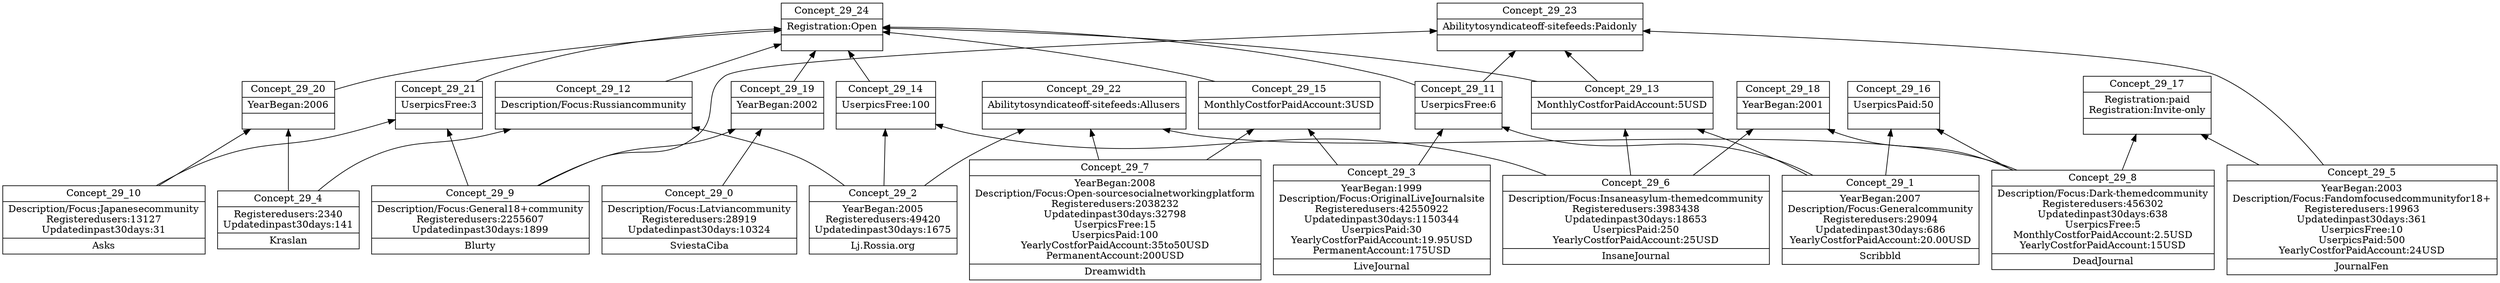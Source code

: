 digraph G { 
	rankdir=BT;
subgraph 29 { 
label="29";
1 [shape=record,label="{Concept_29_7|YearBegan:2008\nDescription/Focus:Open-sourcesocialnetworkingplatform\nRegisteredusers:2038232\nUpdatedinpast30days:32798\nUserpicsFree:15\nUserpicsPaid:100\nYearlyCostforPaidAccount:35to50USD\nPermanentAccount:200USD\n|Dreamwidth\n}"];
2 [shape=record,label="{Concept_29_6|Description/Focus:Insaneasylum-themedcommunity\nRegisteredusers:3983438\nUpdatedinpast30days:18653\nUserpicsPaid:250\nYearlyCostforPaidAccount:25USD\n|InsaneJournal\n}"];
3 [shape=record,label="{Concept_29_9|Description/Focus:General18+community\nRegisteredusers:2255607\nUpdatedinpast30days:1899\n|Blurty\n}"];
4 [shape=record,label="{Concept_29_0|Description/Focus:Latviancommunity\nRegisteredusers:28919\nUpdatedinpast30days:10324\n|SviestaCiba\n}"];
5 [shape=record,label="{Concept_29_4|Registeredusers:2340\nUpdatedinpast30days:141\n|Kraslan\n}"];
6 [shape=record,label="{Concept_29_1|YearBegan:2007\nDescription/Focus:Generalcommunity\nRegisteredusers:29094\nUpdatedinpast30days:686\nYearlyCostforPaidAccount:20.00USD\n|Scribbld\n}"];
7 [shape=record,label="{Concept_29_2|YearBegan:2005\nRegisteredusers:49420\nUpdatedinpast30days:1675\n|Lj.Rossia.org\n}"];
8 [shape=record,label="{Concept_29_5|YearBegan:2003\nDescription/Focus:Fandomfocusedcommunityfor18+\nRegisteredusers:19963\nUpdatedinpast30days:361\nUserpicsFree:10\nUserpicsPaid:500\nYearlyCostforPaidAccount:24USD\n|JournalFen\n}"];
9 [shape=record,label="{Concept_29_3|YearBegan:1999\nDescription/Focus:OriginalLiveJournalsite\nRegisteredusers:42550922\nUpdatedinpast30days:1150344\nUserpicsPaid:30\nYearlyCostforPaidAccount:19.95USD\nPermanentAccount:175USD\n|LiveJournal\n}"];
10 [shape=record,label="{Concept_29_8|Description/Focus:Dark-themedcommunity\nRegisteredusers:456302\nUpdatedinpast30days:638\nUserpicsFree:5\nMonthlyCostforPaidAccount:2.5USD\nYearlyCostforPaidAccount:15USD\n|DeadJournal\n}"];
11 [shape=record,label="{Concept_29_10|Description/Focus:Japanesecommunity\nRegisteredusers:13127\nUpdatedinpast30days:31\n|Asks\n}"];
12 [shape=record,label="{Concept_29_20|YearBegan:2006\n|}"];
13 [shape=record,label="{Concept_29_12|Description/Focus:Russiancommunity\n|}"];
14 [shape=record,label="{Concept_29_17|Registration:paid\nRegistration:Invite-only\n|}"];
15 [shape=record,label="{Concept_29_21|UserpicsFree:3\n|}"];
16 [shape=record,label="{Concept_29_11|UserpicsFree:6\n|}"];
17 [shape=record,label="{Concept_29_14|UserpicsFree:100\n|}"];
18 [shape=record,label="{Concept_29_16|UserpicsPaid:50\n|}"];
19 [shape=record,label="{Concept_29_13|MonthlyCostforPaidAccount:5USD\n|}"];
20 [shape=record,label="{Concept_29_15|MonthlyCostforPaidAccount:3USD\n|}"];
21 [shape=record,label="{Concept_29_19|YearBegan:2002\n|}"];
22 [shape=record,label="{Concept_29_18|YearBegan:2001\n|}"];
23 [shape=record,label="{Concept_29_22|Abilitytosyndicateoff-sitefeeds:Allusers\n|}"];
24 [shape=record,label="{Concept_29_23|Abilitytosyndicateoff-sitefeeds:Paidonly\n|}"];
25 [shape=record,label="{Concept_29_24|Registration:Open\n|}"];
	5 -> 12
	11 -> 12
	7 -> 13
	5 -> 13
	10 -> 14
	8 -> 14
	3 -> 15
	11 -> 15
	6 -> 16
	9 -> 16
	7 -> 17
	2 -> 17
	10 -> 18
	6 -> 18
	2 -> 19
	6 -> 19
	9 -> 20
	1 -> 20
	4 -> 21
	3 -> 21
	10 -> 22
	2 -> 22
	10 -> 23
	7 -> 23
	1 -> 23
	3 -> 24
	8 -> 24
	19 -> 24
	16 -> 24
	21 -> 25
	15 -> 25
	16 -> 25
	17 -> 25
	20 -> 25
	13 -> 25
	12 -> 25
	19 -> 25
}
}